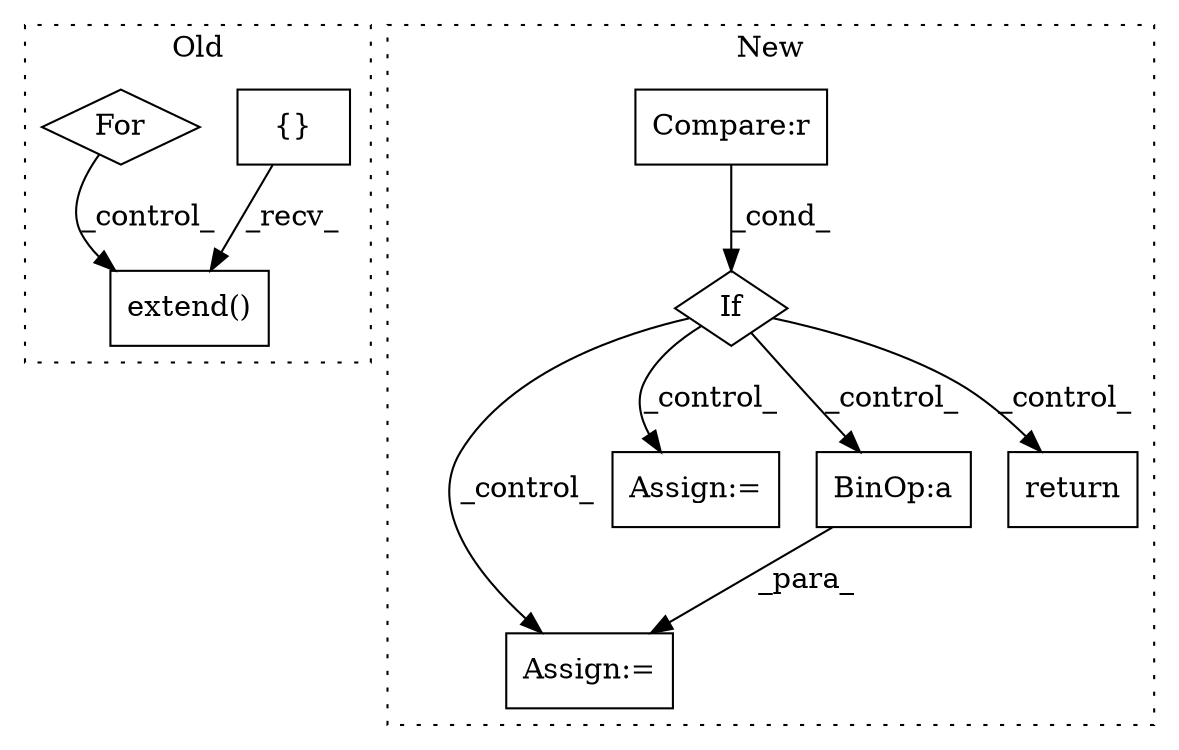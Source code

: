 digraph G {
subgraph cluster0 {
1 [label="extend()" a="75" s="2629,2851" l="30,14" shape="box"];
5 [label="{}" a="59" s="2578,2578" l="2,1" shape="box"];
8 [label="For" a="107" s="2589,2615" l="4,14" shape="diamond"];
label = "Old";
style="dotted";
}
subgraph cluster1 {
2 [label="If" a="96" s="1992" l="3" shape="diamond"];
3 [label="Compare:r" a="40" s="1995" l="16" shape="box"];
4 [label="Assign:=" a="68" s="3318" l="3" shape="box"];
6 [label="Assign:=" a="68" s="3008" l="3" shape="box"];
7 [label="BinOp:a" a="82" s="2891" l="3" shape="box"];
9 [label="return" a="93" s="3716" l="7" shape="box"];
label = "New";
style="dotted";
}
2 -> 6 [label="_control_"];
2 -> 4 [label="_control_"];
2 -> 7 [label="_control_"];
2 -> 9 [label="_control_"];
3 -> 2 [label="_cond_"];
5 -> 1 [label="_recv_"];
7 -> 4 [label="_para_"];
8 -> 1 [label="_control_"];
}